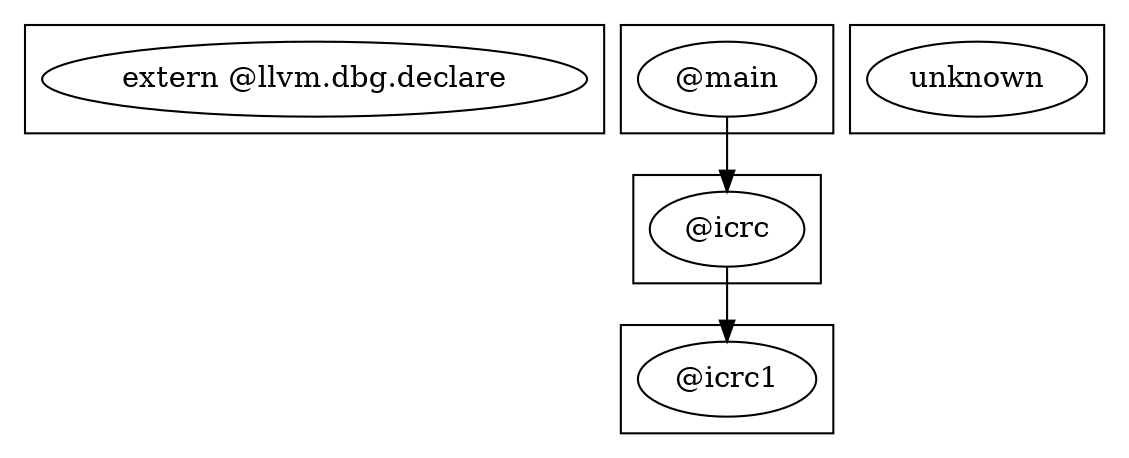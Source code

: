 digraph {
    subgraph cluster_0 {
        308 [label="extern @llvm.dbg.declare"];
    }
    subgraph cluster_1 {
        280 [label="@main"];
    }
    subgraph cluster_2 {
        96 [label="@icrc"];
    }
    subgraph cluster_3 {
        42 [label="@icrc1"];
    }
    subgraph cluster_4 {
        -100 [label=unknown];
    }
    96 -> 42 [label=""];
    280 -> 96 [label=""];
}